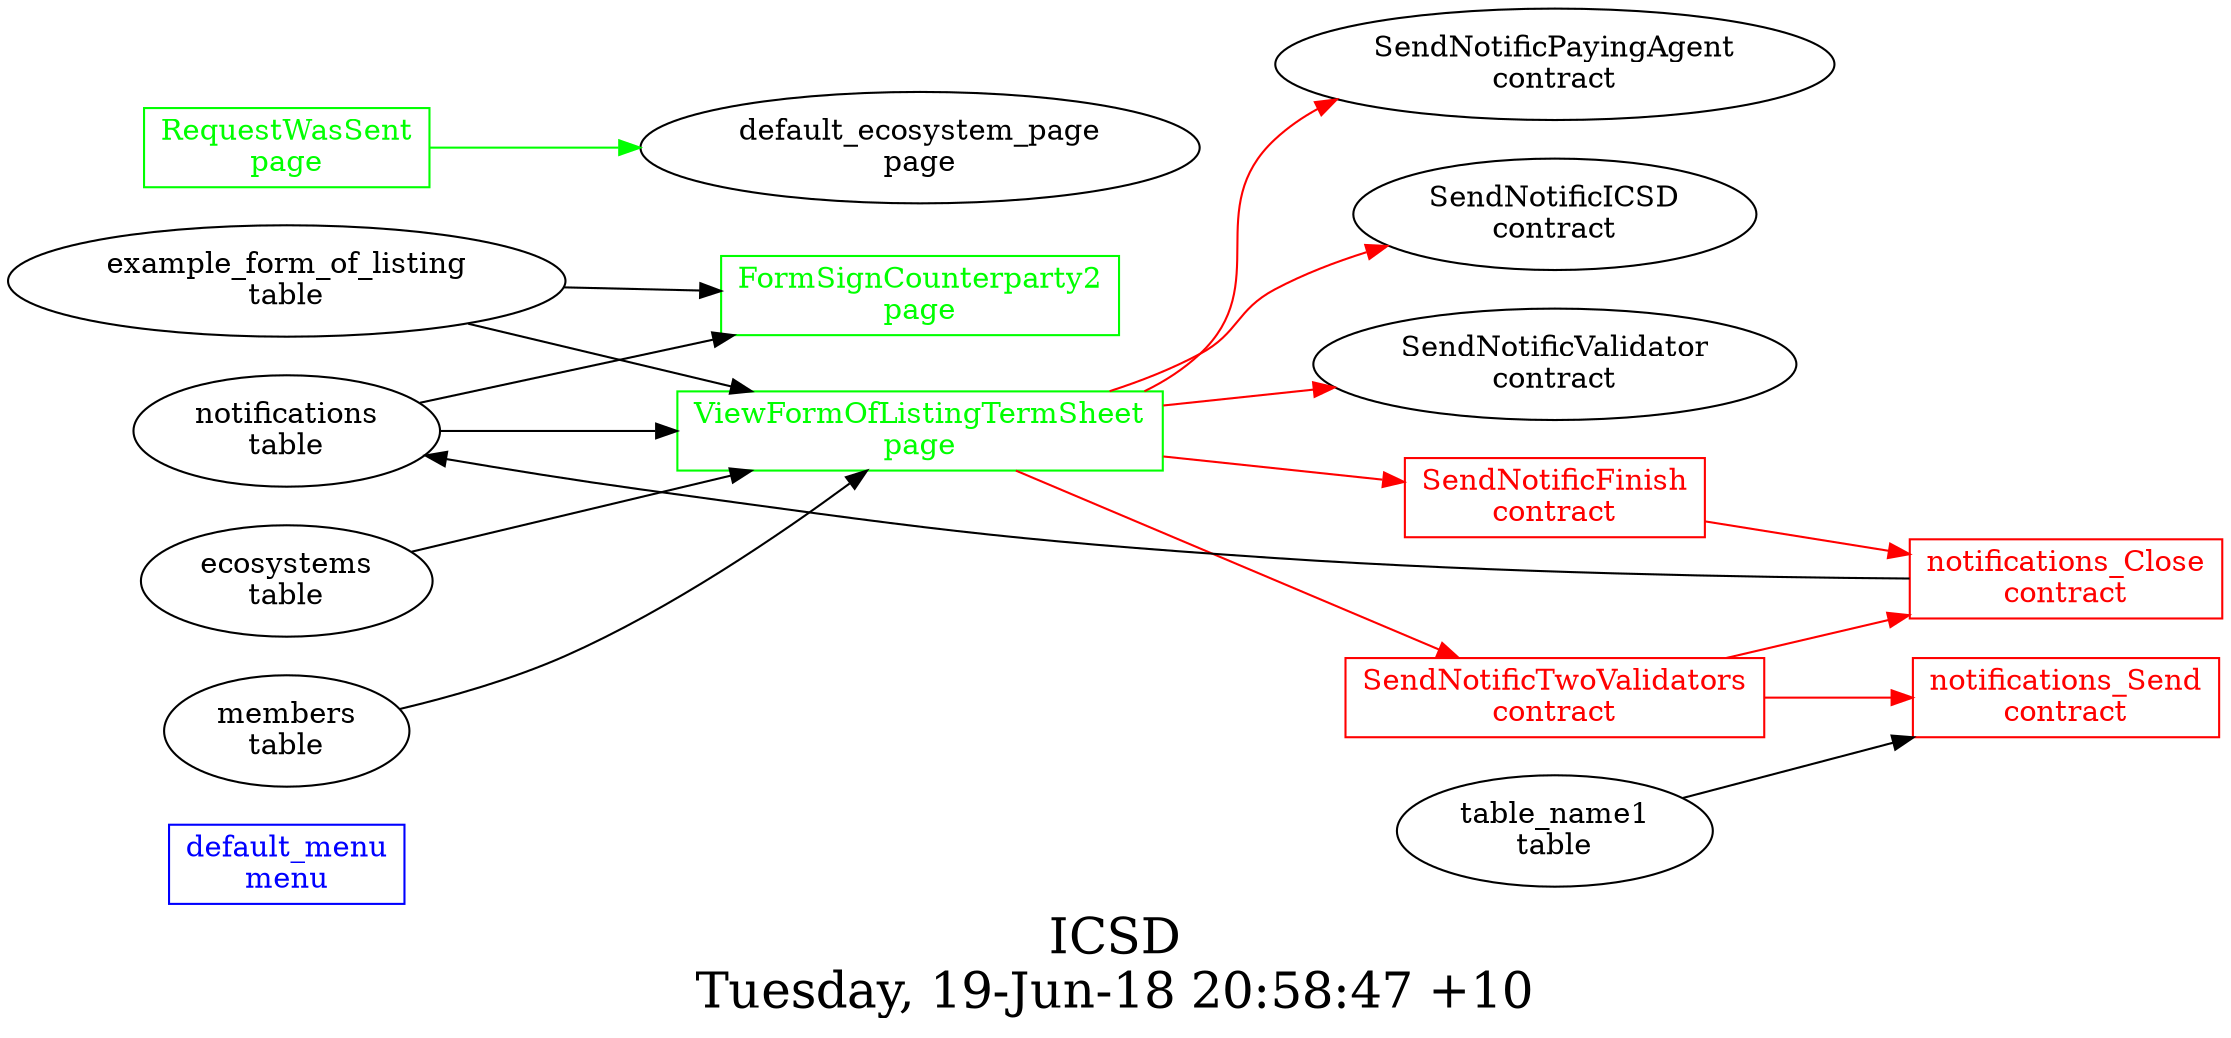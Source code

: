 digraph G {
fontsize="24";
label="ICSD\nTuesday, 19-Jun-18 20:58:47 +10";
nojustify=true;
ordering=out;
rankdir=LR;
size="30";
"default_menu\nmenu" [color=blue, fontcolor=blue, group=menus, shape=record];
"notifications\ntable" -> "FormSignCounterparty2\npage"
"example_form_of_listing\ntable" -> "FormSignCounterparty2\npage"
"FormSignCounterparty2\npage" [color=green, fontcolor=green, group=pages, shape=record];
"RequestWasSent\npage" -> "default_ecosystem_page\npage"  [ color=green ]
"RequestWasSent\npage" [color=green, fontcolor=green, group=pages, shape=record];
"ViewFormOfListingTermSheet\npage" -> "SendNotificPayingAgent\ncontract"  [ color=red ]
"ViewFormOfListingTermSheet\npage" -> "SendNotificICSD\ncontract"  [ color=red ]
"ViewFormOfListingTermSheet\npage" -> "SendNotificTwoValidators\ncontract"  [ color=red ]
"ViewFormOfListingTermSheet\npage" -> "SendNotificValidator\ncontract"  [ color=red ]
"ViewFormOfListingTermSheet\npage" -> "SendNotificFinish\ncontract"  [ color=red ]
"notifications\ntable" -> "ViewFormOfListingTermSheet\npage"
"example_form_of_listing\ntable" -> "ViewFormOfListingTermSheet\npage"
"ecosystems\ntable" -> "ViewFormOfListingTermSheet\npage"
"members\ntable" -> "ViewFormOfListingTermSheet\npage"
"ViewFormOfListingTermSheet\npage" [color=green, fontcolor=green, group=pages, shape=record];
"SendNotificFinish\ncontract" -> "notifications_Close\ncontract"  [ color=red ]
"SendNotificFinish\ncontract" [color=red, fontcolor=red, group=contracts, shape=record];
"SendNotificTwoValidators\ncontract" -> "notifications_Close\ncontract"  [ color=red ]
"SendNotificTwoValidators\ncontract" -> "notifications_Send\ncontract"  [ color=red ]
"SendNotificTwoValidators\ncontract" [color=red, fontcolor=red, group=contracts, shape=record];
"notifications_Close\ncontract" -> "notifications\ntable"  [ color="" ]
"notifications_Close\ncontract" [color=red, fontcolor=red, group=contracts, shape=record];
"table_name1\ntable" -> "notifications_Send\ncontract"
"notifications_Send\ncontract" [color=red, fontcolor=red, group=contracts, shape=record];
}
